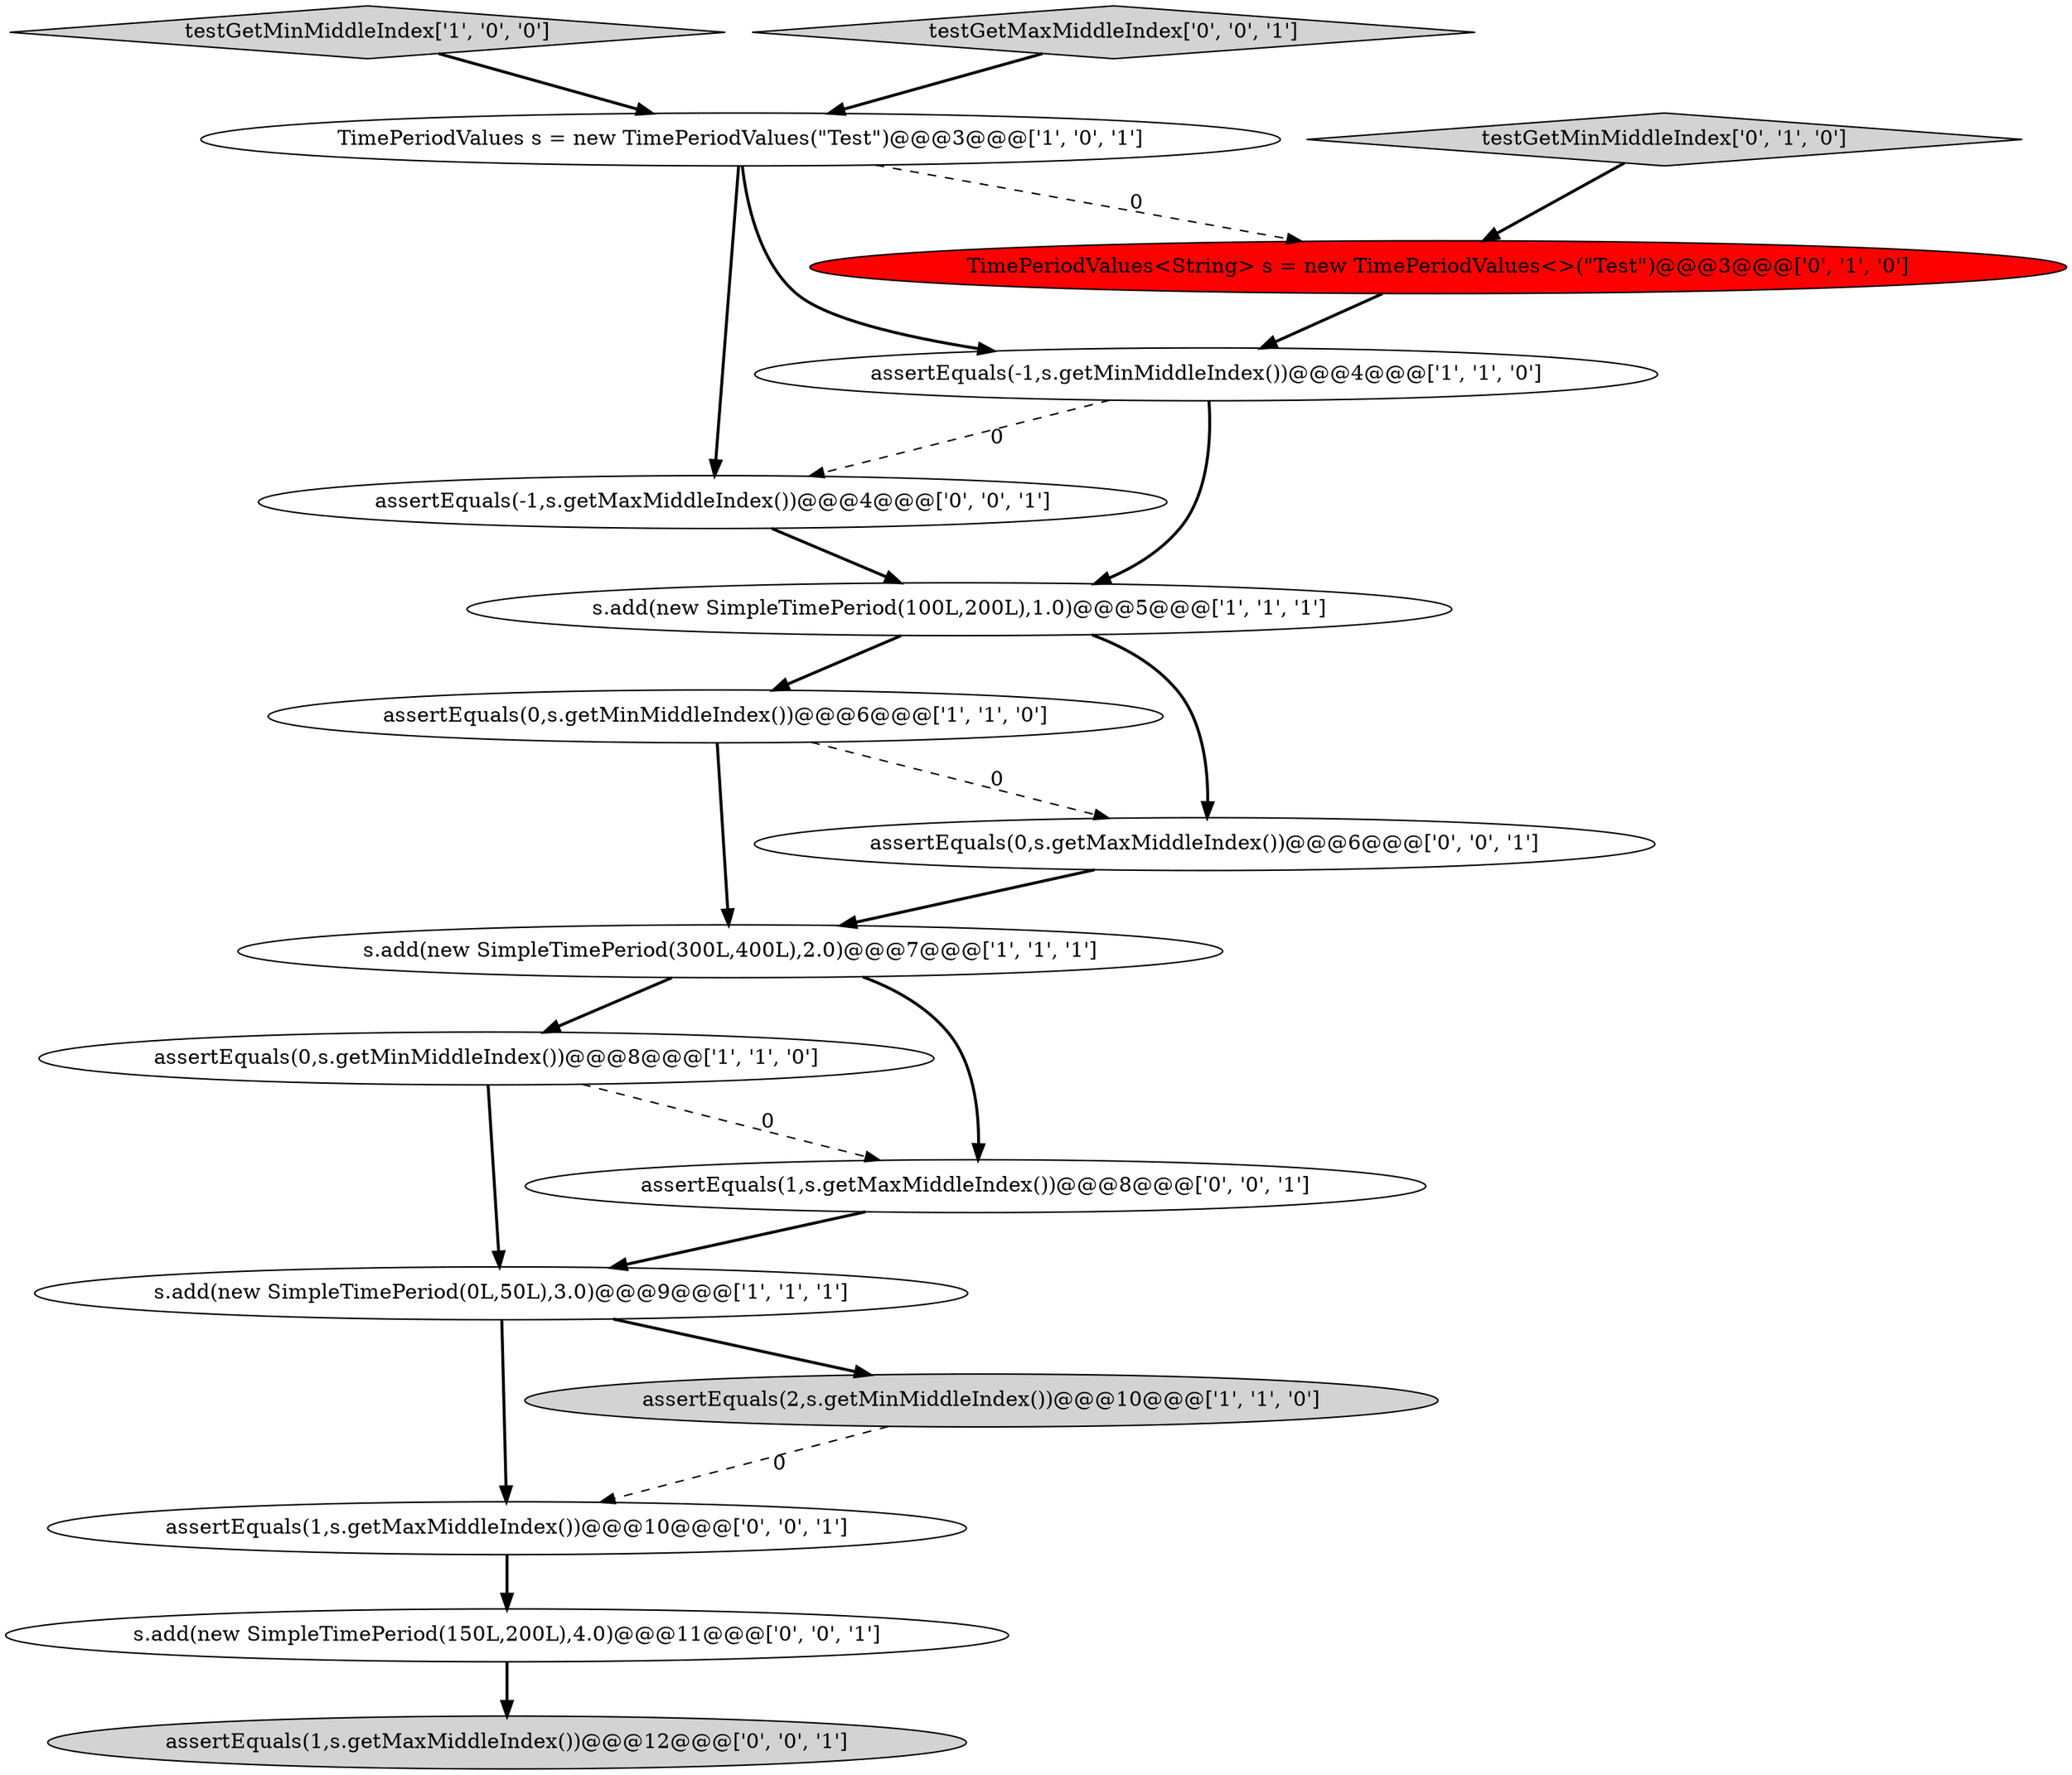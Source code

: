 digraph {
8 [style = filled, label = "s.add(new SimpleTimePeriod(0L,50L),3.0)@@@9@@@['1', '1', '1']", fillcolor = white, shape = ellipse image = "AAA0AAABBB1BBB"];
10 [style = filled, label = "TimePeriodValues<String> s = new TimePeriodValues<>(\"Test\")@@@3@@@['0', '1', '0']", fillcolor = red, shape = ellipse image = "AAA1AAABBB2BBB"];
7 [style = filled, label = "s.add(new SimpleTimePeriod(100L,200L),1.0)@@@5@@@['1', '1', '1']", fillcolor = white, shape = ellipse image = "AAA0AAABBB1BBB"];
12 [style = filled, label = "assertEquals(1,s.getMaxMiddleIndex())@@@10@@@['0', '0', '1']", fillcolor = white, shape = ellipse image = "AAA0AAABBB3BBB"];
0 [style = filled, label = "assertEquals(0,s.getMinMiddleIndex())@@@6@@@['1', '1', '0']", fillcolor = white, shape = ellipse image = "AAA0AAABBB1BBB"];
2 [style = filled, label = "testGetMinMiddleIndex['1', '0', '0']", fillcolor = lightgray, shape = diamond image = "AAA0AAABBB1BBB"];
1 [style = filled, label = "assertEquals(0,s.getMinMiddleIndex())@@@8@@@['1', '1', '0']", fillcolor = white, shape = ellipse image = "AAA0AAABBB1BBB"];
15 [style = filled, label = "assertEquals(0,s.getMaxMiddleIndex())@@@6@@@['0', '0', '1']", fillcolor = white, shape = ellipse image = "AAA0AAABBB3BBB"];
6 [style = filled, label = "TimePeriodValues s = new TimePeriodValues(\"Test\")@@@3@@@['1', '0', '1']", fillcolor = white, shape = ellipse image = "AAA0AAABBB1BBB"];
5 [style = filled, label = "assertEquals(2,s.getMinMiddleIndex())@@@10@@@['1', '1', '0']", fillcolor = lightgray, shape = ellipse image = "AAA0AAABBB1BBB"];
9 [style = filled, label = "testGetMinMiddleIndex['0', '1', '0']", fillcolor = lightgray, shape = diamond image = "AAA0AAABBB2BBB"];
14 [style = filled, label = "assertEquals(-1,s.getMaxMiddleIndex())@@@4@@@['0', '0', '1']", fillcolor = white, shape = ellipse image = "AAA0AAABBB3BBB"];
17 [style = filled, label = "testGetMaxMiddleIndex['0', '0', '1']", fillcolor = lightgray, shape = diamond image = "AAA0AAABBB3BBB"];
13 [style = filled, label = "s.add(new SimpleTimePeriod(150L,200L),4.0)@@@11@@@['0', '0', '1']", fillcolor = white, shape = ellipse image = "AAA0AAABBB3BBB"];
16 [style = filled, label = "assertEquals(1,s.getMaxMiddleIndex())@@@8@@@['0', '0', '1']", fillcolor = white, shape = ellipse image = "AAA0AAABBB3BBB"];
4 [style = filled, label = "s.add(new SimpleTimePeriod(300L,400L),2.0)@@@7@@@['1', '1', '1']", fillcolor = white, shape = ellipse image = "AAA0AAABBB1BBB"];
11 [style = filled, label = "assertEquals(1,s.getMaxMiddleIndex())@@@12@@@['0', '0', '1']", fillcolor = lightgray, shape = ellipse image = "AAA0AAABBB3BBB"];
3 [style = filled, label = "assertEquals(-1,s.getMinMiddleIndex())@@@4@@@['1', '1', '0']", fillcolor = white, shape = ellipse image = "AAA0AAABBB1BBB"];
6->3 [style = bold, label=""];
5->12 [style = dashed, label="0"];
1->8 [style = bold, label=""];
16->8 [style = bold, label=""];
17->6 [style = bold, label=""];
2->6 [style = bold, label=""];
0->15 [style = dashed, label="0"];
10->3 [style = bold, label=""];
7->0 [style = bold, label=""];
9->10 [style = bold, label=""];
13->11 [style = bold, label=""];
6->10 [style = dashed, label="0"];
14->7 [style = bold, label=""];
6->14 [style = bold, label=""];
12->13 [style = bold, label=""];
8->5 [style = bold, label=""];
3->7 [style = bold, label=""];
0->4 [style = bold, label=""];
1->16 [style = dashed, label="0"];
15->4 [style = bold, label=""];
7->15 [style = bold, label=""];
4->1 [style = bold, label=""];
3->14 [style = dashed, label="0"];
8->12 [style = bold, label=""];
4->16 [style = bold, label=""];
}
